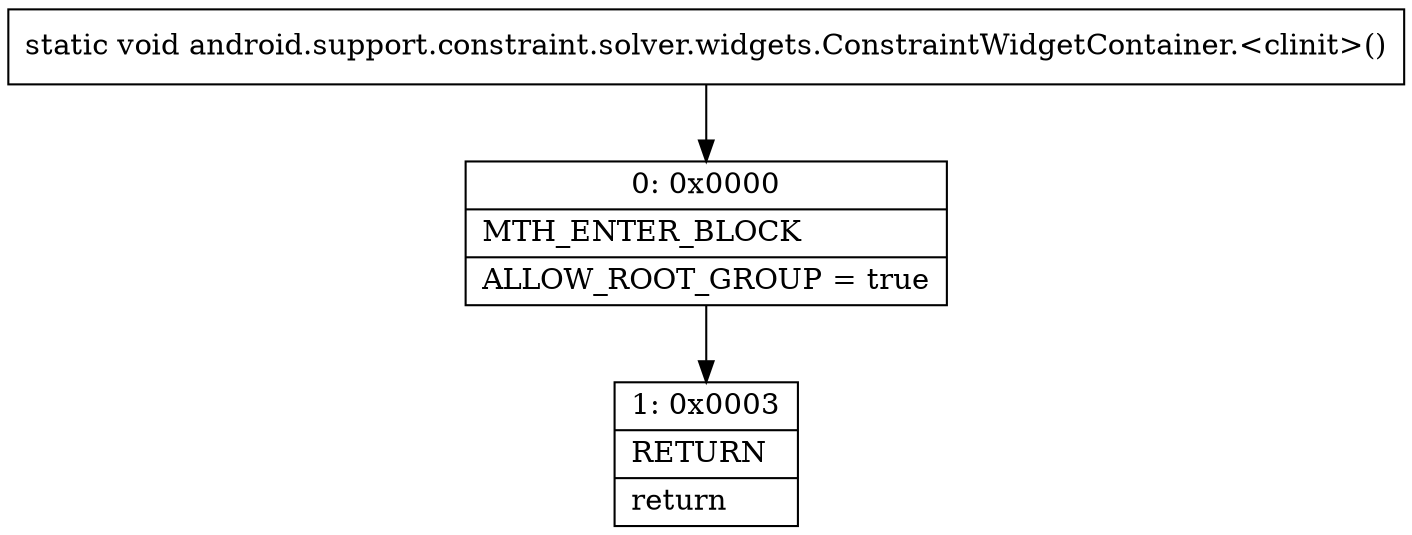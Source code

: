digraph "CFG forandroid.support.constraint.solver.widgets.ConstraintWidgetContainer.\<clinit\>()V" {
Node_0 [shape=record,label="{0\:\ 0x0000|MTH_ENTER_BLOCK\l|ALLOW_ROOT_GROUP = true\l}"];
Node_1 [shape=record,label="{1\:\ 0x0003|RETURN\l|return\l}"];
MethodNode[shape=record,label="{static void android.support.constraint.solver.widgets.ConstraintWidgetContainer.\<clinit\>() }"];
MethodNode -> Node_0;
Node_0 -> Node_1;
}

